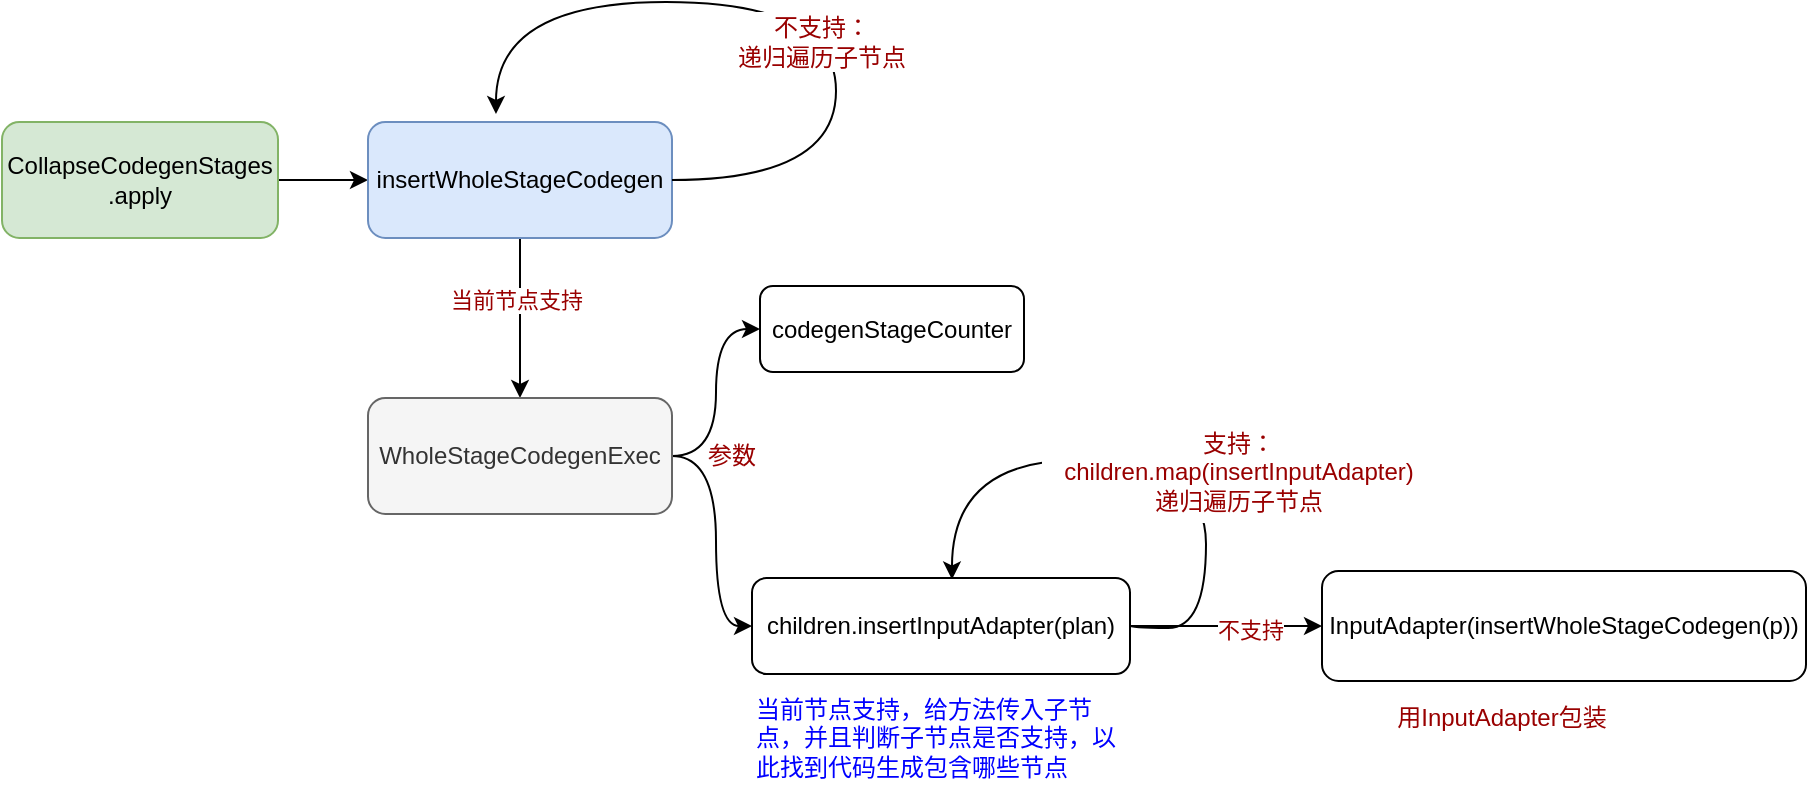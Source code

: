 <mxfile version="20.0.3" type="github">
  <diagram id="PIHd1jKtsE-SJ0WWJgK2" name="Page-1">
    <mxGraphModel dx="2073" dy="1348" grid="0" gridSize="10" guides="1" tooltips="1" connect="1" arrows="1" fold="1" page="1" pageScale="1" pageWidth="827" pageHeight="1169" math="0" shadow="0">
      <root>
        <mxCell id="0" />
        <mxCell id="1" parent="0" />
        <mxCell id="fOEZqPEHH3j1hL_TJB7A-3" value="" style="edgeStyle=orthogonalEdgeStyle;rounded=0;orthogonalLoop=1;jettySize=auto;html=1;" edge="1" parent="1" source="fOEZqPEHH3j1hL_TJB7A-1" target="fOEZqPEHH3j1hL_TJB7A-2">
          <mxGeometry relative="1" as="geometry" />
        </mxCell>
        <mxCell id="fOEZqPEHH3j1hL_TJB7A-1" value="CollapseCodegenStages&lt;br&gt;.apply" style="rounded=1;whiteSpace=wrap;html=1;fillColor=#d5e8d4;strokeColor=#82b366;" vertex="1" parent="1">
          <mxGeometry x="227" y="126" width="138" height="58" as="geometry" />
        </mxCell>
        <mxCell id="fOEZqPEHH3j1hL_TJB7A-5" value="" style="edgeStyle=orthogonalEdgeStyle;rounded=0;orthogonalLoop=1;jettySize=auto;html=1;" edge="1" parent="1" source="fOEZqPEHH3j1hL_TJB7A-2" target="fOEZqPEHH3j1hL_TJB7A-4">
          <mxGeometry relative="1" as="geometry" />
        </mxCell>
        <mxCell id="fOEZqPEHH3j1hL_TJB7A-6" value="当前节点支持" style="edgeLabel;html=1;align=center;verticalAlign=middle;resizable=0;points=[];fontColor=#990000;" vertex="1" connectable="0" parent="fOEZqPEHH3j1hL_TJB7A-5">
          <mxGeometry x="-0.225" y="-2" relative="1" as="geometry">
            <mxPoint as="offset" />
          </mxGeometry>
        </mxCell>
        <mxCell id="fOEZqPEHH3j1hL_TJB7A-2" value="insertWholeStageCodegen" style="rounded=1;whiteSpace=wrap;html=1;fillColor=#dae8fc;strokeColor=#6c8ebf;" vertex="1" parent="1">
          <mxGeometry x="410" y="126" width="152" height="58" as="geometry" />
        </mxCell>
        <mxCell id="fOEZqPEHH3j1hL_TJB7A-8" value="" style="edgeStyle=orthogonalEdgeStyle;rounded=0;orthogonalLoop=1;jettySize=auto;html=1;curved=1;exitX=1;exitY=0.5;exitDx=0;exitDy=0;entryX=0;entryY=0.5;entryDx=0;entryDy=0;" edge="1" parent="1" source="fOEZqPEHH3j1hL_TJB7A-4" target="fOEZqPEHH3j1hL_TJB7A-7">
          <mxGeometry relative="1" as="geometry">
            <mxPoint x="571" y="290.0" as="sourcePoint" />
            <Array as="points">
              <mxPoint x="584" y="293" />
              <mxPoint x="584" y="378" />
            </Array>
          </mxGeometry>
        </mxCell>
        <mxCell id="fOEZqPEHH3j1hL_TJB7A-10" value="" style="edgeStyle=orthogonalEdgeStyle;curved=1;rounded=0;orthogonalLoop=1;jettySize=auto;html=1;entryX=0;entryY=0.5;entryDx=0;entryDy=0;" edge="1" parent="1" source="fOEZqPEHH3j1hL_TJB7A-4" target="fOEZqPEHH3j1hL_TJB7A-9">
          <mxGeometry relative="1" as="geometry" />
        </mxCell>
        <mxCell id="fOEZqPEHH3j1hL_TJB7A-4" value="WholeStageCodegenExec" style="rounded=1;whiteSpace=wrap;html=1;fillColor=#f5f5f5;strokeColor=#666666;fontColor=#333333;" vertex="1" parent="1">
          <mxGeometry x="410" y="264" width="152" height="58" as="geometry" />
        </mxCell>
        <mxCell id="fOEZqPEHH3j1hL_TJB7A-17" value="" style="edgeStyle=orthogonalEdgeStyle;curved=1;rounded=0;orthogonalLoop=1;jettySize=auto;html=1;fontColor=#990000;entryX=0.529;entryY=0.015;entryDx=0;entryDy=0;entryPerimeter=0;exitX=1;exitY=0.5;exitDx=0;exitDy=0;" edge="1" parent="1" source="fOEZqPEHH3j1hL_TJB7A-7" target="fOEZqPEHH3j1hL_TJB7A-7">
          <mxGeometry relative="1" as="geometry">
            <mxPoint x="812" y="374" as="sourcePoint" />
            <mxPoint x="868" y="379" as="targetPoint" />
            <Array as="points">
              <mxPoint x="829" y="379" />
              <mxPoint x="829" y="295" />
              <mxPoint x="702" y="295" />
            </Array>
          </mxGeometry>
        </mxCell>
        <mxCell id="fOEZqPEHH3j1hL_TJB7A-20" style="rounded=0;orthogonalLoop=1;jettySize=auto;html=1;fontColor=#990000;entryX=0;entryY=0.5;entryDx=0;entryDy=0;edgeStyle=orthogonalEdgeStyle;" edge="1" parent="1" source="fOEZqPEHH3j1hL_TJB7A-7" target="fOEZqPEHH3j1hL_TJB7A-21">
          <mxGeometry relative="1" as="geometry">
            <mxPoint x="865.652" y="379.0" as="targetPoint" />
          </mxGeometry>
        </mxCell>
        <mxCell id="fOEZqPEHH3j1hL_TJB7A-24" value="不支持" style="edgeLabel;html=1;align=center;verticalAlign=middle;resizable=0;points=[];fontColor=#990000;" vertex="1" connectable="0" parent="fOEZqPEHH3j1hL_TJB7A-20">
          <mxGeometry x="0.24" y="-2" relative="1" as="geometry">
            <mxPoint as="offset" />
          </mxGeometry>
        </mxCell>
        <mxCell id="fOEZqPEHH3j1hL_TJB7A-7" value="children.insertInputAdapter(plan)" style="rounded=1;whiteSpace=wrap;html=1;" vertex="1" parent="1">
          <mxGeometry x="602" y="354" width="189" height="48" as="geometry" />
        </mxCell>
        <mxCell id="fOEZqPEHH3j1hL_TJB7A-9" value="codegenStageCounter" style="rounded=1;whiteSpace=wrap;html=1;" vertex="1" parent="1">
          <mxGeometry x="606" y="208" width="132" height="43" as="geometry" />
        </mxCell>
        <mxCell id="fOEZqPEHH3j1hL_TJB7A-11" value="参数" style="text;html=1;strokeColor=none;fillColor=none;align=center;verticalAlign=middle;whiteSpace=wrap;rounded=0;fontColor=#990000;fontStyle=0" vertex="1" parent="1">
          <mxGeometry x="562" y="278" width="60" height="30" as="geometry" />
        </mxCell>
        <mxCell id="fOEZqPEHH3j1hL_TJB7A-12" style="edgeStyle=orthogonalEdgeStyle;curved=1;rounded=0;orthogonalLoop=1;jettySize=auto;html=1;fontColor=#990000;entryX=0.421;entryY=-0.069;entryDx=0;entryDy=0;entryPerimeter=0;exitX=1;exitY=0.5;exitDx=0;exitDy=0;" edge="1" parent="1" source="fOEZqPEHH3j1hL_TJB7A-2" target="fOEZqPEHH3j1hL_TJB7A-2">
          <mxGeometry relative="1" as="geometry">
            <Array as="points">
              <mxPoint x="644" y="155" />
              <mxPoint x="644" y="66" />
              <mxPoint x="474" y="66" />
            </Array>
          </mxGeometry>
        </mxCell>
        <mxCell id="fOEZqPEHH3j1hL_TJB7A-13" value="不支持：&lt;br&gt;递归遍历子节点" style="text;html=1;strokeColor=none;fillColor=default;align=center;verticalAlign=middle;whiteSpace=wrap;rounded=0;fontColor=#990000;fontStyle=0" vertex="1" parent="1">
          <mxGeometry x="593" y="71" width="88" height="30" as="geometry" />
        </mxCell>
        <mxCell id="fOEZqPEHH3j1hL_TJB7A-18" value="支持：&lt;br&gt;children.map(insertInputAdapter)&lt;br&gt;递归遍历子节点" style="text;html=1;strokeColor=none;fillColor=default;align=center;verticalAlign=middle;whiteSpace=wrap;rounded=0;fontColor=#990000;fontStyle=0" vertex="1" parent="1">
          <mxGeometry x="747" y="275" width="197" height="51.5" as="geometry" />
        </mxCell>
        <mxCell id="fOEZqPEHH3j1hL_TJB7A-21" value="InputAdapter(insertWholeStageCodegen(p))" style="rounded=1;whiteSpace=wrap;html=1;" vertex="1" parent="1">
          <mxGeometry x="887" y="350.5" width="242" height="55" as="geometry" />
        </mxCell>
        <mxCell id="fOEZqPEHH3j1hL_TJB7A-25" value="用InputAdapter包装" style="text;html=1;strokeColor=none;fillColor=none;align=center;verticalAlign=middle;whiteSpace=wrap;rounded=0;fontColor=#990000;fontStyle=0" vertex="1" parent="1">
          <mxGeometry x="922" y="409" width="110" height="30" as="geometry" />
        </mxCell>
        <mxCell id="fOEZqPEHH3j1hL_TJB7A-26" value="当前节点支持，给方法传入子节点，并且判断子节点是否支持，以此找到代码生成包含哪些节点" style="text;html=1;strokeColor=none;fillColor=none;align=left;verticalAlign=middle;whiteSpace=wrap;rounded=0;fontColor=#0000FF;fontStyle=0" vertex="1" parent="1">
          <mxGeometry x="602" y="405.5" width="190" height="57.5" as="geometry" />
        </mxCell>
      </root>
    </mxGraphModel>
  </diagram>
</mxfile>
